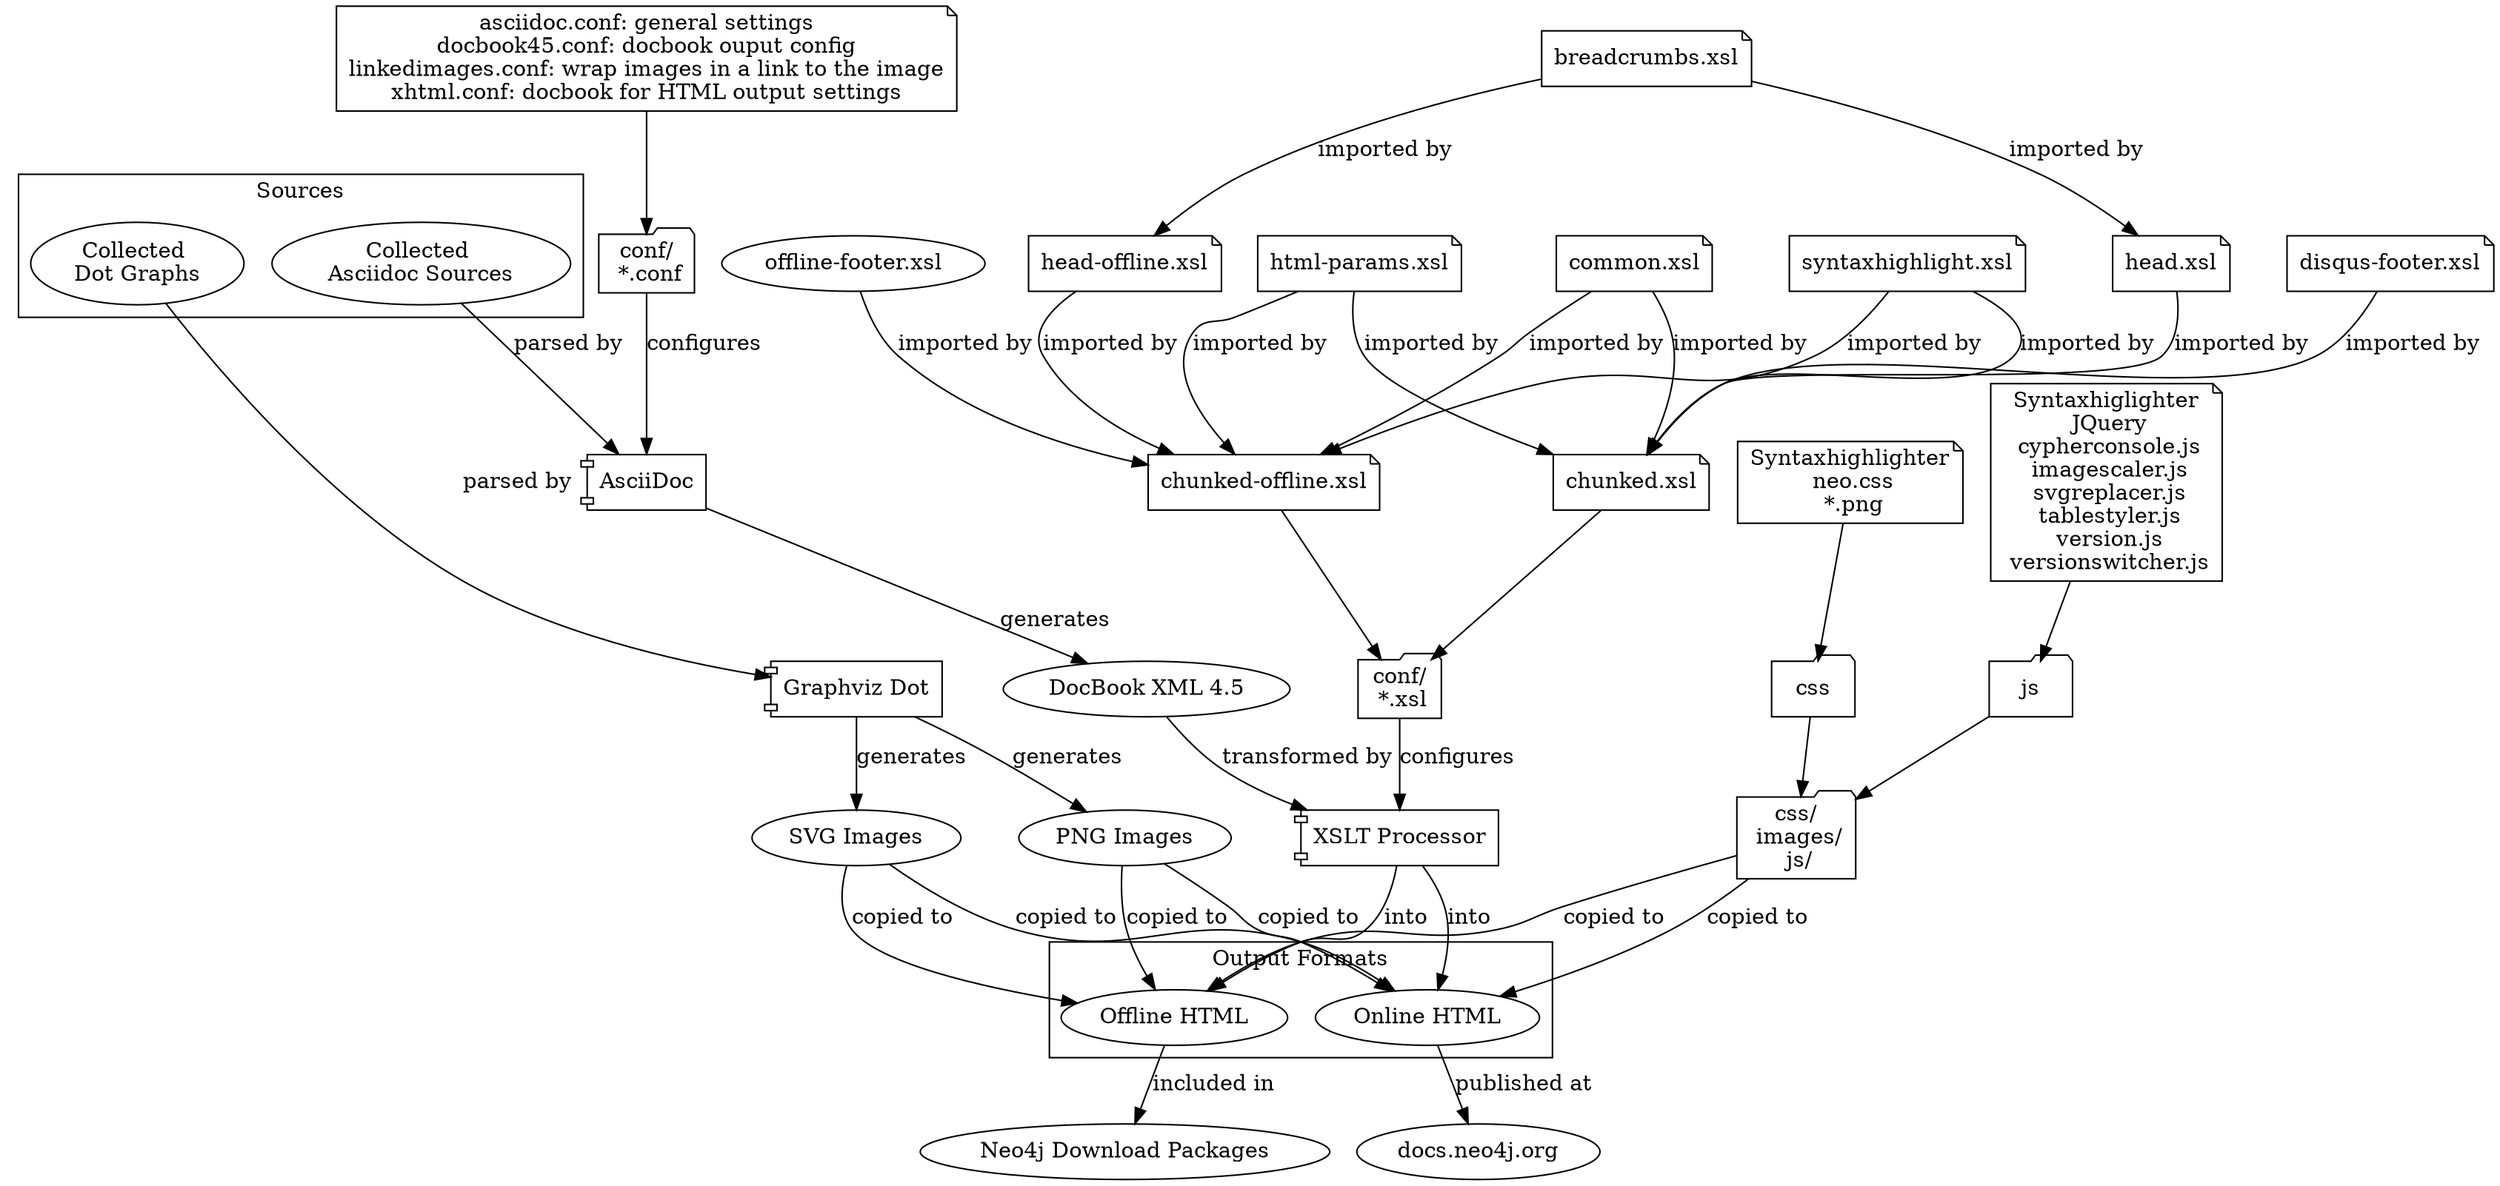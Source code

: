 digraph htmlconfig {
  subgraph clusterA {
    label="Output Formats"
    "offline"  [label="Offline HTML"]
    "online"   [label="Online HTML"]
  }
  subgraph clusterB {
    label="Sources"
    "coll"    [label="Collected \nAsciidoc Sources"]
    "img"      [label="Collected \nDot Graphs"]
  }
  "asciidoc" [label="AsciiDoc" shape="component"]
  "docbook"  [label="DocBook XML 4.5"]
  "install"  [label="Neo4j Download Packages"]
  "docsneo"  [label="docs.neo4j.org"]
  "graphviz" [label="Graphviz Dot" shape="component"]
  "svg"      [label="SVG Images"]
  "png"      [label="PNG Images"]
  "xsltp"    [label="XSLT Processor" shape="component"]
  "asciidoc.conf" [label="conf/\n *.conf" shape="folder"]
  "asciidoc.conf.note" [label="asciidoc.conf: general settings\ndocbook45.conf: docbook ouput config\nlinkedimages.conf: wrap images in a link to the image\nxhtml.conf: docbook for HTML output settings" shape="note"]
  "asciidoc.conf.note" -> "asciidoc.conf"
  "xsl.conf" [label="conf/\n *.xsl" shape="folder"]
  "web"      [label="css/\n images/\n js/" shape="folder"]
  "chunked.xsl" [shape="note"]
  "chunked-offline.xsl" [shape="note"]  
  "common.xsl" [shape="note"]
  "html-params.xsl" [shape="note"]
  "head.xsl" [shape="note"]
  "head-offline.xsl" [shape="note"]
  "syntaxhighlight.xsl" [shape="note"]
  "disqus-footer.xsl" [shape="note"]
  "breadcrumbs.xsl" [shape="note"]
  "css" [shape="folder"]
  "css.note" [label="Syntaxhighlighter\n neo.css\n *.png" shape="note"]
  "js" [shape="folder"]
  "js.note" [label="Syntaxhiglighter\n JQuery\n cypherconsole.js\n imagescaler.js\n svgreplacer.js\n tablestyler.js\n version.js\n versionswitcher.js" shape="note"]
  "css" -> "web"
  "js" -> "web"
  "js.note" -> "js"
  "css.note" -> "css"
  "coll"    -> "asciidoc"  [label="parsed by"]
  "asciidoc.conf"->"asciidoc"[label="configures"]
  "asciidoc" -> "docbook" [label="generates"]
  "img"     -> "graphviz" [label="parsed by"]
  "graphviz" -> "svg"   [label="generates"]
  "graphviz" -> "png"   [label="generates"]
  "docbook" -> "xsltp" [label="transformed by"]
  "xsltp" -> "offline" [label="into"]
  "xsltp" -> "online" [label="into"]
  "xsl.conf" -> "xsltp" [label="configures"]
  "chunked.xsl" -> "xsl.conf"
  "chunked-offline.xsl" -> "xsl.conf"
  "common.xsl" -> "chunked.xsl" [label="imported by"]
  "html-params.xsl" -> "chunked.xsl" [label="imported by"]
  "head.xsl" -> "chunked.xsl" [label="imported by"]
  "syntaxhighlight.xsl" -> "chunked.xsl" [label="imported by"]
  "disqus-footer.xsl" -> "chunked.xsl" [label="imported by"]
  "common.xsl" -> "chunked-offline.xsl" [label="imported by"]
  "html-params.xsl" -> "chunked-offline.xsl" [label="imported by"]
  "head-offline.xsl" -> "chunked-offline.xsl" [label="imported by"]
  "syntaxhighlight.xsl" -> "chunked-offline.xsl" [label="imported by"]
  "offline-footer.xsl" -> "chunked-offline.xsl" [label="imported by"]
  "breadcrumbs.xsl" -> "head.xsl" [label="imported by"]
  "breadcrumbs.xsl" -> "head-offline.xsl" [label="imported by"]
  "svg" -> "offline" [label="copied to"]
  "svg" -> "online" [label="copied to"]
  "png" -> "offline" [label="copied to"]
  "png" -> "online" [label="copied to"]
  "web" -> "offline" [label="copied to"]
  "web" -> "online" [label="copied to"]
  "offline" -> "install" [label="included in"]
  "online" -> "docsneo" [label="published at"]
}


